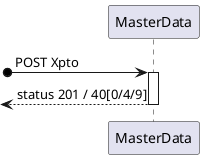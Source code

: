 @startuml nivel2

[o-> MasterData ++: POST Xpto
[<-- MasterData --: status 201 / 40[0/4/9]

@enduml
